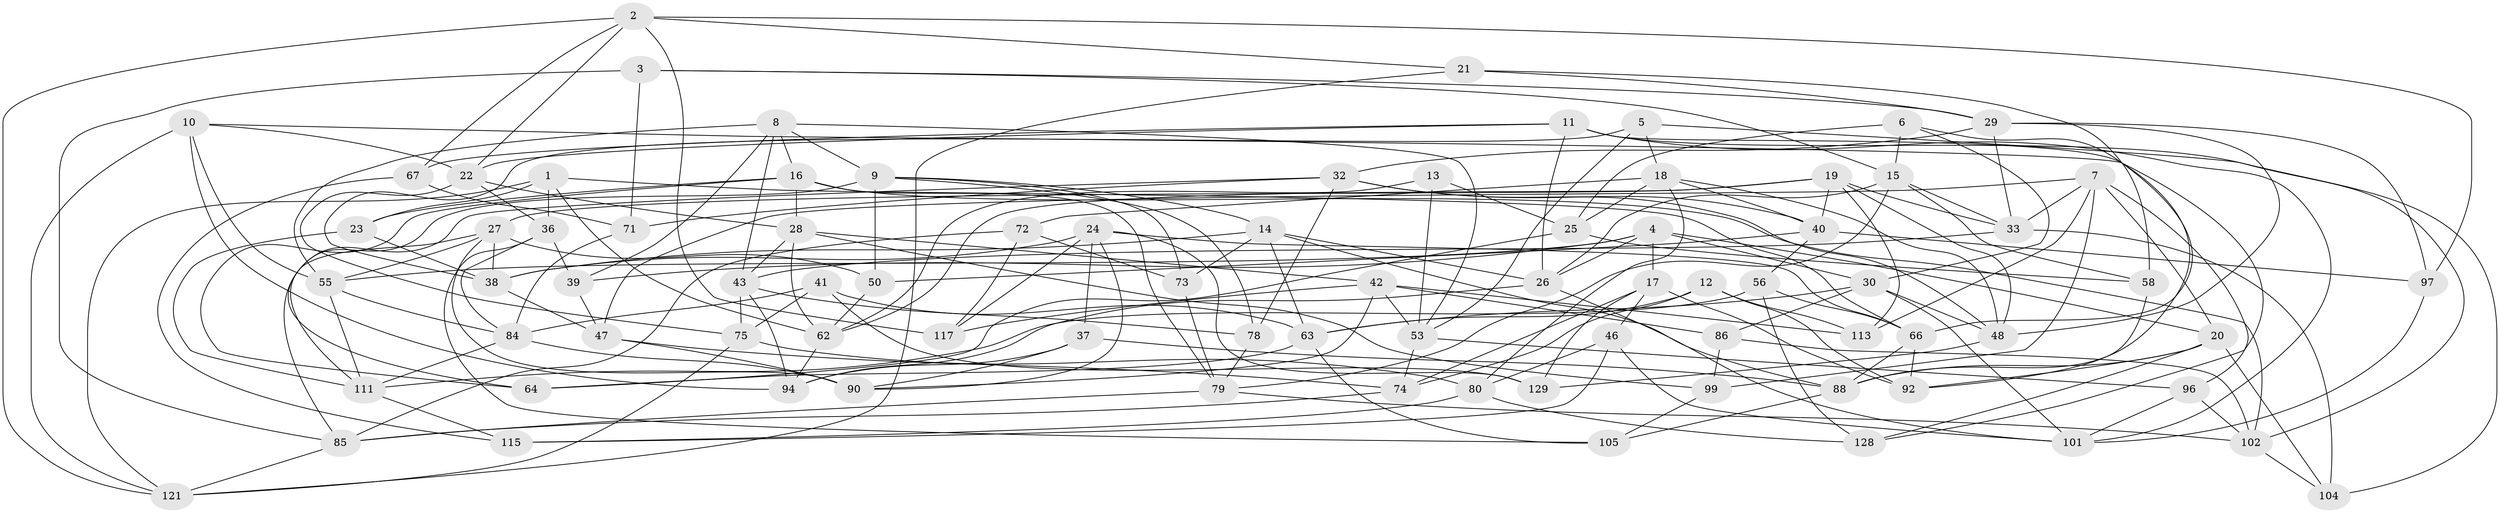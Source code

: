 // Generated by graph-tools (version 1.1) at 2025/52/02/27/25 19:52:33]
// undirected, 82 vertices, 209 edges
graph export_dot {
graph [start="1"]
  node [color=gray90,style=filled];
  1 [super="+76"];
  2 [super="+35"];
  3;
  4 [super="+119"];
  5;
  6;
  7 [super="+44"];
  8 [super="+65"];
  9 [super="+93"];
  10 [super="+57"];
  11 [super="+91"];
  12;
  13;
  14 [super="+103"];
  15 [super="+31"];
  16 [super="+60"];
  17 [super="+125"];
  18 [super="+45"];
  19 [super="+49"];
  20 [super="+52"];
  21;
  22 [super="+34"];
  23;
  24 [super="+59"];
  25 [super="+133"];
  26 [super="+83"];
  27 [super="+116"];
  28 [super="+132"];
  29 [super="+118"];
  30 [super="+51"];
  32 [super="+61"];
  33 [super="+109"];
  36 [super="+70"];
  37;
  38 [super="+54"];
  39;
  40 [super="+120"];
  41;
  42 [super="+77"];
  43 [super="+89"];
  46;
  47 [super="+95"];
  48 [super="+81"];
  50;
  53 [super="+107"];
  55 [super="+82"];
  56;
  58;
  62 [super="+69"];
  63 [super="+68"];
  64;
  66 [super="+106"];
  67;
  71;
  72;
  73;
  74 [super="+98"];
  75 [super="+122"];
  78;
  79 [super="+87"];
  80 [super="+131"];
  84 [super="+126"];
  85 [super="+100"];
  86;
  88 [super="+127"];
  90 [super="+108"];
  92 [super="+112"];
  94 [super="+114"];
  96;
  97;
  99;
  101 [super="+124"];
  102 [super="+110"];
  104;
  105;
  111 [super="+123"];
  113;
  115;
  117;
  121 [super="+130"];
  128;
  129;
  1 -- 23;
  1 -- 36 [weight=2];
  1 -- 121;
  1 -- 66;
  1 -- 62;
  2 -- 67;
  2 -- 21;
  2 -- 22;
  2 -- 121;
  2 -- 117;
  2 -- 97;
  3 -- 71;
  3 -- 15;
  3 -- 85;
  3 -- 29;
  4 -- 17;
  4 -- 55;
  4 -- 26;
  4 -- 20;
  4 -- 30;
  4 -- 39;
  5 -- 38;
  5 -- 102;
  5 -- 18;
  5 -- 53;
  6 -- 30;
  6 -- 25;
  6 -- 66;
  6 -- 15;
  7 -- 99;
  7 -- 113;
  7 -- 96;
  7 -- 33;
  7 -- 20;
  7 -- 47;
  8 -- 16;
  8 -- 55;
  8 -- 9;
  8 -- 43;
  8 -- 39;
  8 -- 53;
  9 -- 73;
  9 -- 14;
  9 -- 78;
  9 -- 50;
  9 -- 64;
  10 -- 121;
  10 -- 22;
  10 -- 128;
  10 -- 94 [weight=2];
  10 -- 55;
  11 -- 104;
  11 -- 88;
  11 -- 26;
  11 -- 67;
  11 -- 101;
  11 -- 22;
  12 -- 113;
  12 -- 92;
  12 -- 74;
  12 -- 63;
  13 -- 25 [weight=2];
  13 -- 62;
  13 -- 53;
  14 -- 73;
  14 -- 38;
  14 -- 26;
  14 -- 63;
  14 -- 88;
  15 -- 79;
  15 -- 26;
  15 -- 33;
  15 -- 58;
  16 -- 23;
  16 -- 102;
  16 -- 64;
  16 -- 28;
  16 -- 79;
  17 -- 74;
  17 -- 129;
  17 -- 46;
  17 -- 92 [weight=2];
  18 -- 80;
  18 -- 40;
  18 -- 48;
  18 -- 72;
  18 -- 25;
  19 -- 113;
  19 -- 40;
  19 -- 48;
  19 -- 27;
  19 -- 33;
  19 -- 62;
  20 -- 104;
  20 -- 92;
  20 -- 128;
  20 -- 88;
  21 -- 121;
  21 -- 58;
  21 -- 29;
  22 -- 36;
  22 -- 28;
  22 -- 75;
  23 -- 111;
  23 -- 38;
  24 -- 117;
  24 -- 66;
  24 -- 90;
  24 -- 129;
  24 -- 37;
  24 -- 38;
  25 -- 64;
  25 -- 58;
  26 -- 101;
  26 -- 94;
  27 -- 38;
  27 -- 50;
  27 -- 90;
  27 -- 85;
  27 -- 55;
  28 -- 99;
  28 -- 62;
  28 -- 43;
  28 -- 42;
  29 -- 97;
  29 -- 48;
  29 -- 32;
  29 -- 33;
  30 -- 63;
  30 -- 48;
  30 -- 86;
  30 -- 101;
  32 -- 48;
  32 -- 40;
  32 -- 71;
  32 -- 78;
  32 -- 111;
  33 -- 43;
  33 -- 104;
  36 -- 39;
  36 -- 105;
  36 -- 84;
  37 -- 90;
  37 -- 94;
  37 -- 88;
  38 -- 47;
  39 -- 47;
  40 -- 97;
  40 -- 56;
  40 -- 50;
  41 -- 84;
  41 -- 75;
  41 -- 129;
  41 -- 63;
  42 -- 113;
  42 -- 117;
  42 -- 53;
  42 -- 90;
  42 -- 86;
  43 -- 94;
  43 -- 78;
  43 -- 75;
  46 -- 115;
  46 -- 101;
  46 -- 80;
  47 -- 74 [weight=2];
  47 -- 90;
  48 -- 129;
  50 -- 62;
  53 -- 96;
  53 -- 74;
  55 -- 84;
  55 -- 111;
  56 -- 128;
  56 -- 111;
  56 -- 66;
  58 -- 92;
  62 -- 94;
  63 -- 64;
  63 -- 105;
  66 -- 88;
  66 -- 92;
  67 -- 71;
  67 -- 115;
  71 -- 84;
  72 -- 73;
  72 -- 85;
  72 -- 117;
  73 -- 79;
  74 -- 85;
  75 -- 80 [weight=2];
  75 -- 121;
  78 -- 79;
  79 -- 102;
  79 -- 85;
  80 -- 128;
  80 -- 115;
  84 -- 90;
  84 -- 111;
  85 -- 121;
  86 -- 99;
  86 -- 102;
  88 -- 105;
  96 -- 101;
  96 -- 102;
  97 -- 101;
  99 -- 105;
  102 -- 104;
  111 -- 115;
}
